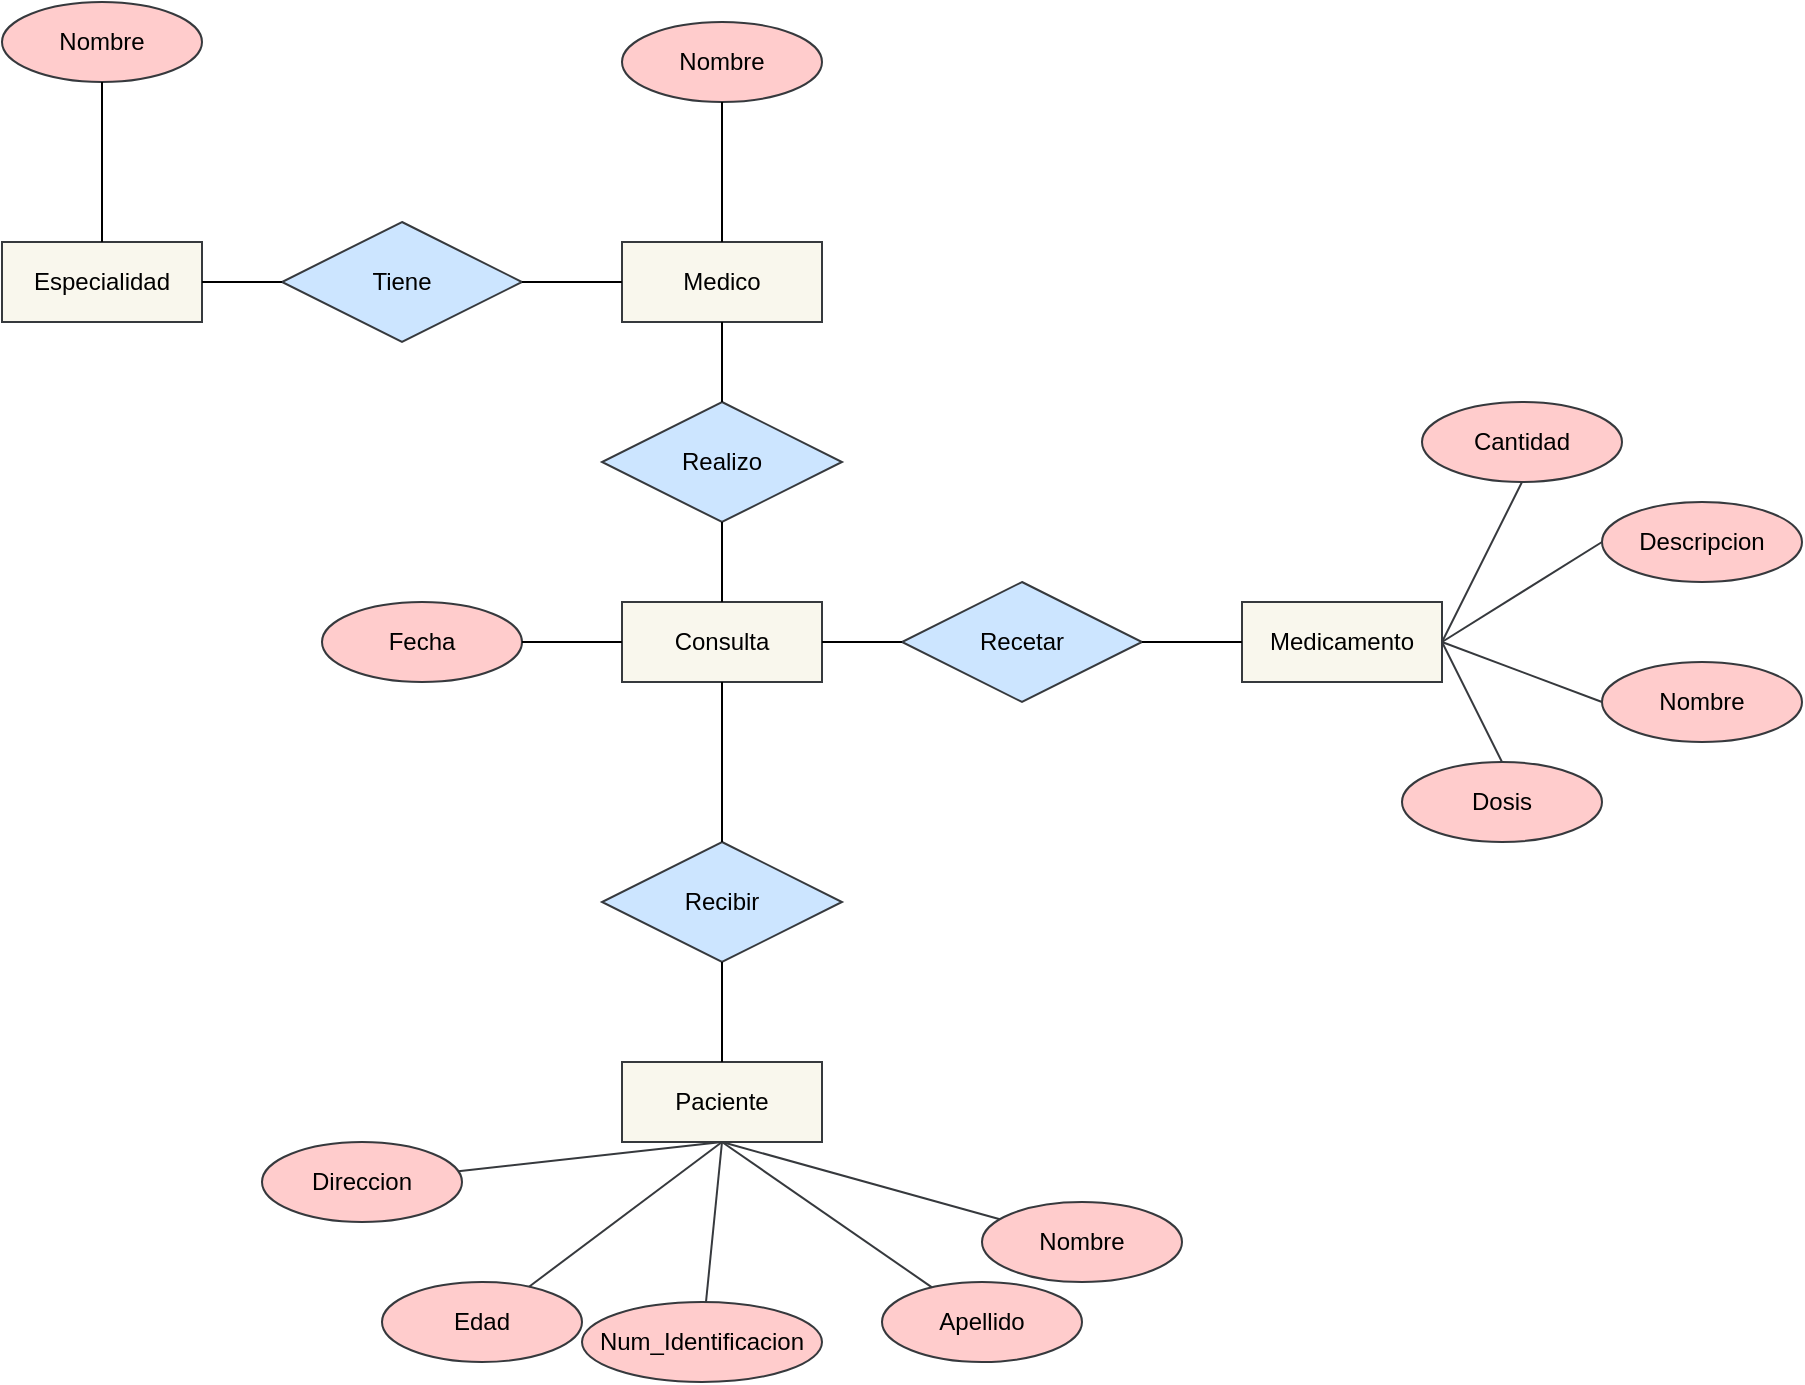 <mxfile version="24.7.12">
  <diagram id="R2lEEEUBdFMjLlhIrx00" name="Page-1">
    <mxGraphModel dx="1226" dy="680" grid="1" gridSize="10" guides="1" tooltips="1" connect="1" arrows="1" fold="1" page="1" pageScale="1" pageWidth="850" pageHeight="1100" math="0" shadow="0" extFonts="Permanent Marker^https://fonts.googleapis.com/css?family=Permanent+Marker">
      <root>
        <mxCell id="0" />
        <mxCell id="1" parent="0" />
        <mxCell id="KuEMhPUWI6Ybn1n7uqaw-1" value="Medicamento" style="whiteSpace=wrap;html=1;align=center;fillColor=#f9f7ed;strokeColor=#36393d;" vertex="1" parent="1">
          <mxGeometry x="710" y="340" width="100" height="40" as="geometry" />
        </mxCell>
        <mxCell id="KuEMhPUWI6Ybn1n7uqaw-2" value="Paciente" style="whiteSpace=wrap;html=1;align=center;fillColor=#f9f7ed;strokeColor=#36393d;" vertex="1" parent="1">
          <mxGeometry x="400" y="570" width="100" height="40" as="geometry" />
        </mxCell>
        <mxCell id="KuEMhPUWI6Ybn1n7uqaw-3" value="Medico" style="whiteSpace=wrap;html=1;align=center;fillColor=#f9f7ed;strokeColor=#36393d;" vertex="1" parent="1">
          <mxGeometry x="400" y="160" width="100" height="40" as="geometry" />
        </mxCell>
        <mxCell id="KuEMhPUWI6Ybn1n7uqaw-4" value="Especialidad" style="whiteSpace=wrap;html=1;align=center;fillColor=#f9f7ed;strokeColor=#36393d;" vertex="1" parent="1">
          <mxGeometry x="90" y="160" width="100" height="40" as="geometry" />
        </mxCell>
        <mxCell id="KuEMhPUWI6Ybn1n7uqaw-5" value="Consulta" style="whiteSpace=wrap;html=1;align=center;fillColor=#f9f7ed;strokeColor=#36393d;" vertex="1" parent="1">
          <mxGeometry x="400" y="340" width="100" height="40" as="geometry" />
        </mxCell>
        <mxCell id="KuEMhPUWI6Ybn1n7uqaw-7" value="Realizo" style="shape=rhombus;perimeter=rhombusPerimeter;whiteSpace=wrap;html=1;align=center;fillColor=#cce5ff;strokeColor=#36393d;" vertex="1" parent="1">
          <mxGeometry x="390" y="240" width="120" height="60" as="geometry" />
        </mxCell>
        <mxCell id="KuEMhPUWI6Ybn1n7uqaw-8" value="Tiene" style="shape=rhombus;perimeter=rhombusPerimeter;whiteSpace=wrap;html=1;align=center;fillColor=#cce5ff;strokeColor=#36393d;" vertex="1" parent="1">
          <mxGeometry x="230" y="150" width="120" height="60" as="geometry" />
        </mxCell>
        <mxCell id="KuEMhPUWI6Ybn1n7uqaw-9" value="Recibir" style="shape=rhombus;perimeter=rhombusPerimeter;whiteSpace=wrap;html=1;align=center;fillColor=#cce5ff;strokeColor=#36393d;" vertex="1" parent="1">
          <mxGeometry x="390" y="460" width="120" height="60" as="geometry" />
        </mxCell>
        <mxCell id="KuEMhPUWI6Ybn1n7uqaw-10" value="Recetar" style="shape=rhombus;perimeter=rhombusPerimeter;whiteSpace=wrap;html=1;align=center;fillColor=#cce5ff;strokeColor=#36393d;" vertex="1" parent="1">
          <mxGeometry x="540" y="330" width="120" height="60" as="geometry" />
        </mxCell>
        <mxCell id="KuEMhPUWI6Ybn1n7uqaw-11" value="" style="endArrow=none;html=1;rounded=0;exitX=1;exitY=0.5;exitDx=0;exitDy=0;entryX=0;entryY=0.5;entryDx=0;entryDy=0;" edge="1" parent="1" source="KuEMhPUWI6Ybn1n7uqaw-4" target="KuEMhPUWI6Ybn1n7uqaw-8">
          <mxGeometry relative="1" as="geometry">
            <mxPoint x="340" y="340" as="sourcePoint" />
            <mxPoint x="500" y="340" as="targetPoint" />
          </mxGeometry>
        </mxCell>
        <mxCell id="KuEMhPUWI6Ybn1n7uqaw-12" value="" style="endArrow=none;html=1;rounded=0;exitX=0.5;exitY=1;exitDx=0;exitDy=0;" edge="1" parent="1" source="KuEMhPUWI6Ybn1n7uqaw-3" target="KuEMhPUWI6Ybn1n7uqaw-7">
          <mxGeometry relative="1" as="geometry">
            <mxPoint x="340" y="340" as="sourcePoint" />
            <mxPoint x="450" y="230" as="targetPoint" />
          </mxGeometry>
        </mxCell>
        <mxCell id="KuEMhPUWI6Ybn1n7uqaw-13" value="" style="endArrow=none;html=1;rounded=0;exitX=1;exitY=0.5;exitDx=0;exitDy=0;entryX=0;entryY=0.5;entryDx=0;entryDy=0;" edge="1" parent="1" source="KuEMhPUWI6Ybn1n7uqaw-8" target="KuEMhPUWI6Ybn1n7uqaw-3">
          <mxGeometry relative="1" as="geometry">
            <mxPoint x="340" y="340" as="sourcePoint" />
            <mxPoint x="500" y="340" as="targetPoint" />
          </mxGeometry>
        </mxCell>
        <mxCell id="KuEMhPUWI6Ybn1n7uqaw-16" value="" style="endArrow=none;html=1;rounded=0;exitX=1;exitY=0.5;exitDx=0;exitDy=0;entryX=0;entryY=0.5;entryDx=0;entryDy=0;" edge="1" parent="1" source="KuEMhPUWI6Ybn1n7uqaw-5" target="KuEMhPUWI6Ybn1n7uqaw-10">
          <mxGeometry relative="1" as="geometry">
            <mxPoint x="340" y="340" as="sourcePoint" />
            <mxPoint x="500" y="340" as="targetPoint" />
          </mxGeometry>
        </mxCell>
        <mxCell id="KuEMhPUWI6Ybn1n7uqaw-17" value="" style="endArrow=none;html=1;rounded=0;exitX=0.5;exitY=0;exitDx=0;exitDy=0;entryX=0.5;entryY=1;entryDx=0;entryDy=0;" edge="1" parent="1" source="KuEMhPUWI6Ybn1n7uqaw-2" target="KuEMhPUWI6Ybn1n7uqaw-9">
          <mxGeometry relative="1" as="geometry">
            <mxPoint x="350" y="360" as="sourcePoint" />
            <mxPoint x="500" y="340" as="targetPoint" />
          </mxGeometry>
        </mxCell>
        <mxCell id="KuEMhPUWI6Ybn1n7uqaw-18" value="" style="endArrow=none;html=1;rounded=0;exitX=0.5;exitY=1;exitDx=0;exitDy=0;entryX=0.5;entryY=0;entryDx=0;entryDy=0;" edge="1" parent="1" source="KuEMhPUWI6Ybn1n7uqaw-5" target="KuEMhPUWI6Ybn1n7uqaw-9">
          <mxGeometry relative="1" as="geometry">
            <mxPoint x="380" y="410" as="sourcePoint" />
            <mxPoint x="500" y="340" as="targetPoint" />
          </mxGeometry>
        </mxCell>
        <mxCell id="KuEMhPUWI6Ybn1n7uqaw-19" value="" style="endArrow=none;html=1;rounded=0;exitX=0.5;exitY=1;exitDx=0;exitDy=0;entryX=0.5;entryY=0;entryDx=0;entryDy=0;" edge="1" parent="1" source="KuEMhPUWI6Ybn1n7uqaw-7" target="KuEMhPUWI6Ybn1n7uqaw-5">
          <mxGeometry relative="1" as="geometry">
            <mxPoint x="340" y="340" as="sourcePoint" />
            <mxPoint x="500" y="340" as="targetPoint" />
          </mxGeometry>
        </mxCell>
        <mxCell id="KuEMhPUWI6Ybn1n7uqaw-20" value="" style="endArrow=none;html=1;rounded=0;exitX=0;exitY=0.5;exitDx=0;exitDy=0;entryX=1;entryY=0.5;entryDx=0;entryDy=0;" edge="1" parent="1" source="KuEMhPUWI6Ybn1n7uqaw-1" target="KuEMhPUWI6Ybn1n7uqaw-10">
          <mxGeometry relative="1" as="geometry">
            <mxPoint x="340" y="340" as="sourcePoint" />
            <mxPoint x="500" y="340" as="targetPoint" />
          </mxGeometry>
        </mxCell>
        <mxCell id="KuEMhPUWI6Ybn1n7uqaw-21" value="Nombre" style="ellipse;whiteSpace=wrap;html=1;align=center;fillColor=#ffcccc;strokeColor=#36393d;" vertex="1" parent="1">
          <mxGeometry x="400" y="50" width="100" height="40" as="geometry" />
        </mxCell>
        <mxCell id="KuEMhPUWI6Ybn1n7uqaw-22" value="Nombre" style="ellipse;whiteSpace=wrap;html=1;align=center;fillColor=#ffcccc;strokeColor=#36393d;" vertex="1" parent="1">
          <mxGeometry x="90" y="40" width="100" height="40" as="geometry" />
        </mxCell>
        <mxCell id="KuEMhPUWI6Ybn1n7uqaw-23" value="Fecha" style="ellipse;whiteSpace=wrap;html=1;align=center;fillColor=#ffcccc;strokeColor=#36393d;" vertex="1" parent="1">
          <mxGeometry x="250" y="340" width="100" height="40" as="geometry" />
        </mxCell>
        <mxCell id="KuEMhPUWI6Ybn1n7uqaw-24" value="Cantidad" style="ellipse;whiteSpace=wrap;html=1;align=center;fillColor=#ffcccc;strokeColor=#36393d;" vertex="1" parent="1">
          <mxGeometry x="800" y="240" width="100" height="40" as="geometry" />
        </mxCell>
        <mxCell id="KuEMhPUWI6Ybn1n7uqaw-26" value="Dosis" style="ellipse;whiteSpace=wrap;html=1;align=center;fillColor=#ffcccc;strokeColor=#36393d;" vertex="1" parent="1">
          <mxGeometry x="790" y="420" width="100" height="40" as="geometry" />
        </mxCell>
        <mxCell id="KuEMhPUWI6Ybn1n7uqaw-27" value="Descripcion" style="ellipse;whiteSpace=wrap;html=1;align=center;fillColor=#ffcccc;strokeColor=#36393d;" vertex="1" parent="1">
          <mxGeometry x="890" y="290" width="100" height="40" as="geometry" />
        </mxCell>
        <mxCell id="KuEMhPUWI6Ybn1n7uqaw-29" value="Nombre" style="ellipse;whiteSpace=wrap;html=1;align=center;fillColor=#ffcccc;strokeColor=#36393d;" vertex="1" parent="1">
          <mxGeometry x="580" y="640" width="100" height="40" as="geometry" />
        </mxCell>
        <mxCell id="KuEMhPUWI6Ybn1n7uqaw-30" value="Apellido" style="ellipse;whiteSpace=wrap;html=1;align=center;fillColor=#ffcccc;strokeColor=#36393d;" vertex="1" parent="1">
          <mxGeometry x="530" y="680" width="100" height="40" as="geometry" />
        </mxCell>
        <mxCell id="KuEMhPUWI6Ybn1n7uqaw-31" value="Num_Identificacion" style="ellipse;whiteSpace=wrap;html=1;align=center;fillColor=#ffcccc;strokeColor=#36393d;" vertex="1" parent="1">
          <mxGeometry x="380" y="690" width="120" height="40" as="geometry" />
        </mxCell>
        <mxCell id="KuEMhPUWI6Ybn1n7uqaw-32" value="Edad" style="ellipse;whiteSpace=wrap;html=1;align=center;fillColor=#ffcccc;strokeColor=#36393d;" vertex="1" parent="1">
          <mxGeometry x="280" y="680" width="100" height="40" as="geometry" />
        </mxCell>
        <mxCell id="KuEMhPUWI6Ybn1n7uqaw-33" value="Direccion" style="ellipse;whiteSpace=wrap;html=1;align=center;fillColor=#ffcccc;strokeColor=#36393d;" vertex="1" parent="1">
          <mxGeometry x="220" y="610" width="100" height="40" as="geometry" />
        </mxCell>
        <mxCell id="KuEMhPUWI6Ybn1n7uqaw-34" value="Nombre" style="ellipse;whiteSpace=wrap;html=1;align=center;fillColor=#ffcccc;strokeColor=#36393d;" vertex="1" parent="1">
          <mxGeometry x="890" y="370" width="100" height="40" as="geometry" />
        </mxCell>
        <mxCell id="KuEMhPUWI6Ybn1n7uqaw-48" value="" style="endArrow=none;html=1;rounded=0;exitX=1;exitY=0.5;exitDx=0;exitDy=0;entryX=0;entryY=0.5;entryDx=0;entryDy=0;" edge="1" parent="1" source="KuEMhPUWI6Ybn1n7uqaw-23" target="KuEMhPUWI6Ybn1n7uqaw-5">
          <mxGeometry relative="1" as="geometry">
            <mxPoint x="300" y="350" as="sourcePoint" />
            <mxPoint x="460" y="350" as="targetPoint" />
          </mxGeometry>
        </mxCell>
        <mxCell id="KuEMhPUWI6Ybn1n7uqaw-49" value="" style="endArrow=none;html=1;rounded=0;entryX=0.5;entryY=1;entryDx=0;entryDy=0;fillColor=#ffcccc;strokeColor=#36393d;" edge="1" parent="1" source="KuEMhPUWI6Ybn1n7uqaw-29" target="KuEMhPUWI6Ybn1n7uqaw-2">
          <mxGeometry relative="1" as="geometry">
            <mxPoint x="300" y="350" as="sourcePoint" />
            <mxPoint x="460" y="350" as="targetPoint" />
          </mxGeometry>
        </mxCell>
        <mxCell id="KuEMhPUWI6Ybn1n7uqaw-50" value="" style="endArrow=none;html=1;rounded=0;entryX=0.5;entryY=1;entryDx=0;entryDy=0;fillColor=#ffcccc;strokeColor=#36393d;" edge="1" parent="1" source="KuEMhPUWI6Ybn1n7uqaw-30" target="KuEMhPUWI6Ybn1n7uqaw-2">
          <mxGeometry relative="1" as="geometry">
            <mxPoint x="300" y="350" as="sourcePoint" />
            <mxPoint x="460" y="350" as="targetPoint" />
          </mxGeometry>
        </mxCell>
        <mxCell id="KuEMhPUWI6Ybn1n7uqaw-51" value="" style="endArrow=none;html=1;rounded=0;entryX=0.5;entryY=1;entryDx=0;entryDy=0;fillColor=#ffcccc;strokeColor=#36393d;" edge="1" parent="1" source="KuEMhPUWI6Ybn1n7uqaw-31" target="KuEMhPUWI6Ybn1n7uqaw-2">
          <mxGeometry relative="1" as="geometry">
            <mxPoint x="300" y="350" as="sourcePoint" />
            <mxPoint x="460" y="350" as="targetPoint" />
          </mxGeometry>
        </mxCell>
        <mxCell id="KuEMhPUWI6Ybn1n7uqaw-52" value="" style="endArrow=none;html=1;rounded=0;entryX=0.5;entryY=1;entryDx=0;entryDy=0;fillColor=#ffcccc;strokeColor=#36393d;" edge="1" parent="1" source="KuEMhPUWI6Ybn1n7uqaw-32" target="KuEMhPUWI6Ybn1n7uqaw-2">
          <mxGeometry relative="1" as="geometry">
            <mxPoint x="300" y="350" as="sourcePoint" />
            <mxPoint x="460" y="350" as="targetPoint" />
          </mxGeometry>
        </mxCell>
        <mxCell id="KuEMhPUWI6Ybn1n7uqaw-53" value="" style="endArrow=none;html=1;rounded=0;entryX=0.5;entryY=1;entryDx=0;entryDy=0;fillColor=#ffcccc;strokeColor=#36393d;" edge="1" parent="1" source="KuEMhPUWI6Ybn1n7uqaw-33" target="KuEMhPUWI6Ybn1n7uqaw-2">
          <mxGeometry relative="1" as="geometry">
            <mxPoint x="300" y="350" as="sourcePoint" />
            <mxPoint x="460" y="350" as="targetPoint" />
          </mxGeometry>
        </mxCell>
        <mxCell id="KuEMhPUWI6Ybn1n7uqaw-54" value="" style="endArrow=none;html=1;rounded=0;exitX=0.5;exitY=0;exitDx=0;exitDy=0;entryX=1;entryY=0.5;entryDx=0;entryDy=0;fillColor=#ffcccc;strokeColor=#36393d;" edge="1" parent="1" source="KuEMhPUWI6Ybn1n7uqaw-26" target="KuEMhPUWI6Ybn1n7uqaw-1">
          <mxGeometry relative="1" as="geometry">
            <mxPoint x="300" y="350" as="sourcePoint" />
            <mxPoint x="460" y="350" as="targetPoint" />
          </mxGeometry>
        </mxCell>
        <mxCell id="KuEMhPUWI6Ybn1n7uqaw-55" value="" style="endArrow=none;html=1;rounded=0;exitX=0;exitY=0.5;exitDx=0;exitDy=0;entryX=1;entryY=0.5;entryDx=0;entryDy=0;fillColor=#ffcccc;strokeColor=#36393d;" edge="1" parent="1" source="KuEMhPUWI6Ybn1n7uqaw-34" target="KuEMhPUWI6Ybn1n7uqaw-1">
          <mxGeometry relative="1" as="geometry">
            <mxPoint x="300" y="350" as="sourcePoint" />
            <mxPoint x="460" y="350" as="targetPoint" />
          </mxGeometry>
        </mxCell>
        <mxCell id="KuEMhPUWI6Ybn1n7uqaw-56" value="" style="endArrow=none;html=1;rounded=0;exitX=0;exitY=0.5;exitDx=0;exitDy=0;entryX=1;entryY=0.5;entryDx=0;entryDy=0;fillColor=#ffcccc;strokeColor=#36393d;" edge="1" parent="1" source="KuEMhPUWI6Ybn1n7uqaw-27" target="KuEMhPUWI6Ybn1n7uqaw-1">
          <mxGeometry relative="1" as="geometry">
            <mxPoint x="300" y="350" as="sourcePoint" />
            <mxPoint x="460" y="350" as="targetPoint" />
          </mxGeometry>
        </mxCell>
        <mxCell id="KuEMhPUWI6Ybn1n7uqaw-57" value="" style="endArrow=none;html=1;rounded=0;exitX=0.5;exitY=1;exitDx=0;exitDy=0;entryX=1;entryY=0.5;entryDx=0;entryDy=0;fillColor=#ffcccc;strokeColor=#36393d;" edge="1" parent="1" source="KuEMhPUWI6Ybn1n7uqaw-24" target="KuEMhPUWI6Ybn1n7uqaw-1">
          <mxGeometry relative="1" as="geometry">
            <mxPoint x="300" y="350" as="sourcePoint" />
            <mxPoint x="460" y="350" as="targetPoint" />
          </mxGeometry>
        </mxCell>
        <mxCell id="KuEMhPUWI6Ybn1n7uqaw-58" value="" style="endArrow=none;html=1;rounded=0;exitX=0.5;exitY=1;exitDx=0;exitDy=0;entryX=0.5;entryY=0;entryDx=0;entryDy=0;" edge="1" parent="1" source="KuEMhPUWI6Ybn1n7uqaw-21" target="KuEMhPUWI6Ybn1n7uqaw-3">
          <mxGeometry relative="1" as="geometry">
            <mxPoint x="300" y="350" as="sourcePoint" />
            <mxPoint x="460" y="350" as="targetPoint" />
          </mxGeometry>
        </mxCell>
        <mxCell id="KuEMhPUWI6Ybn1n7uqaw-59" value="" style="endArrow=none;html=1;rounded=0;exitX=0.5;exitY=1;exitDx=0;exitDy=0;entryX=0.5;entryY=0;entryDx=0;entryDy=0;" edge="1" parent="1" source="KuEMhPUWI6Ybn1n7uqaw-22" target="KuEMhPUWI6Ybn1n7uqaw-4">
          <mxGeometry relative="1" as="geometry">
            <mxPoint x="300" y="350" as="sourcePoint" />
            <mxPoint x="460" y="350" as="targetPoint" />
          </mxGeometry>
        </mxCell>
      </root>
    </mxGraphModel>
  </diagram>
</mxfile>
